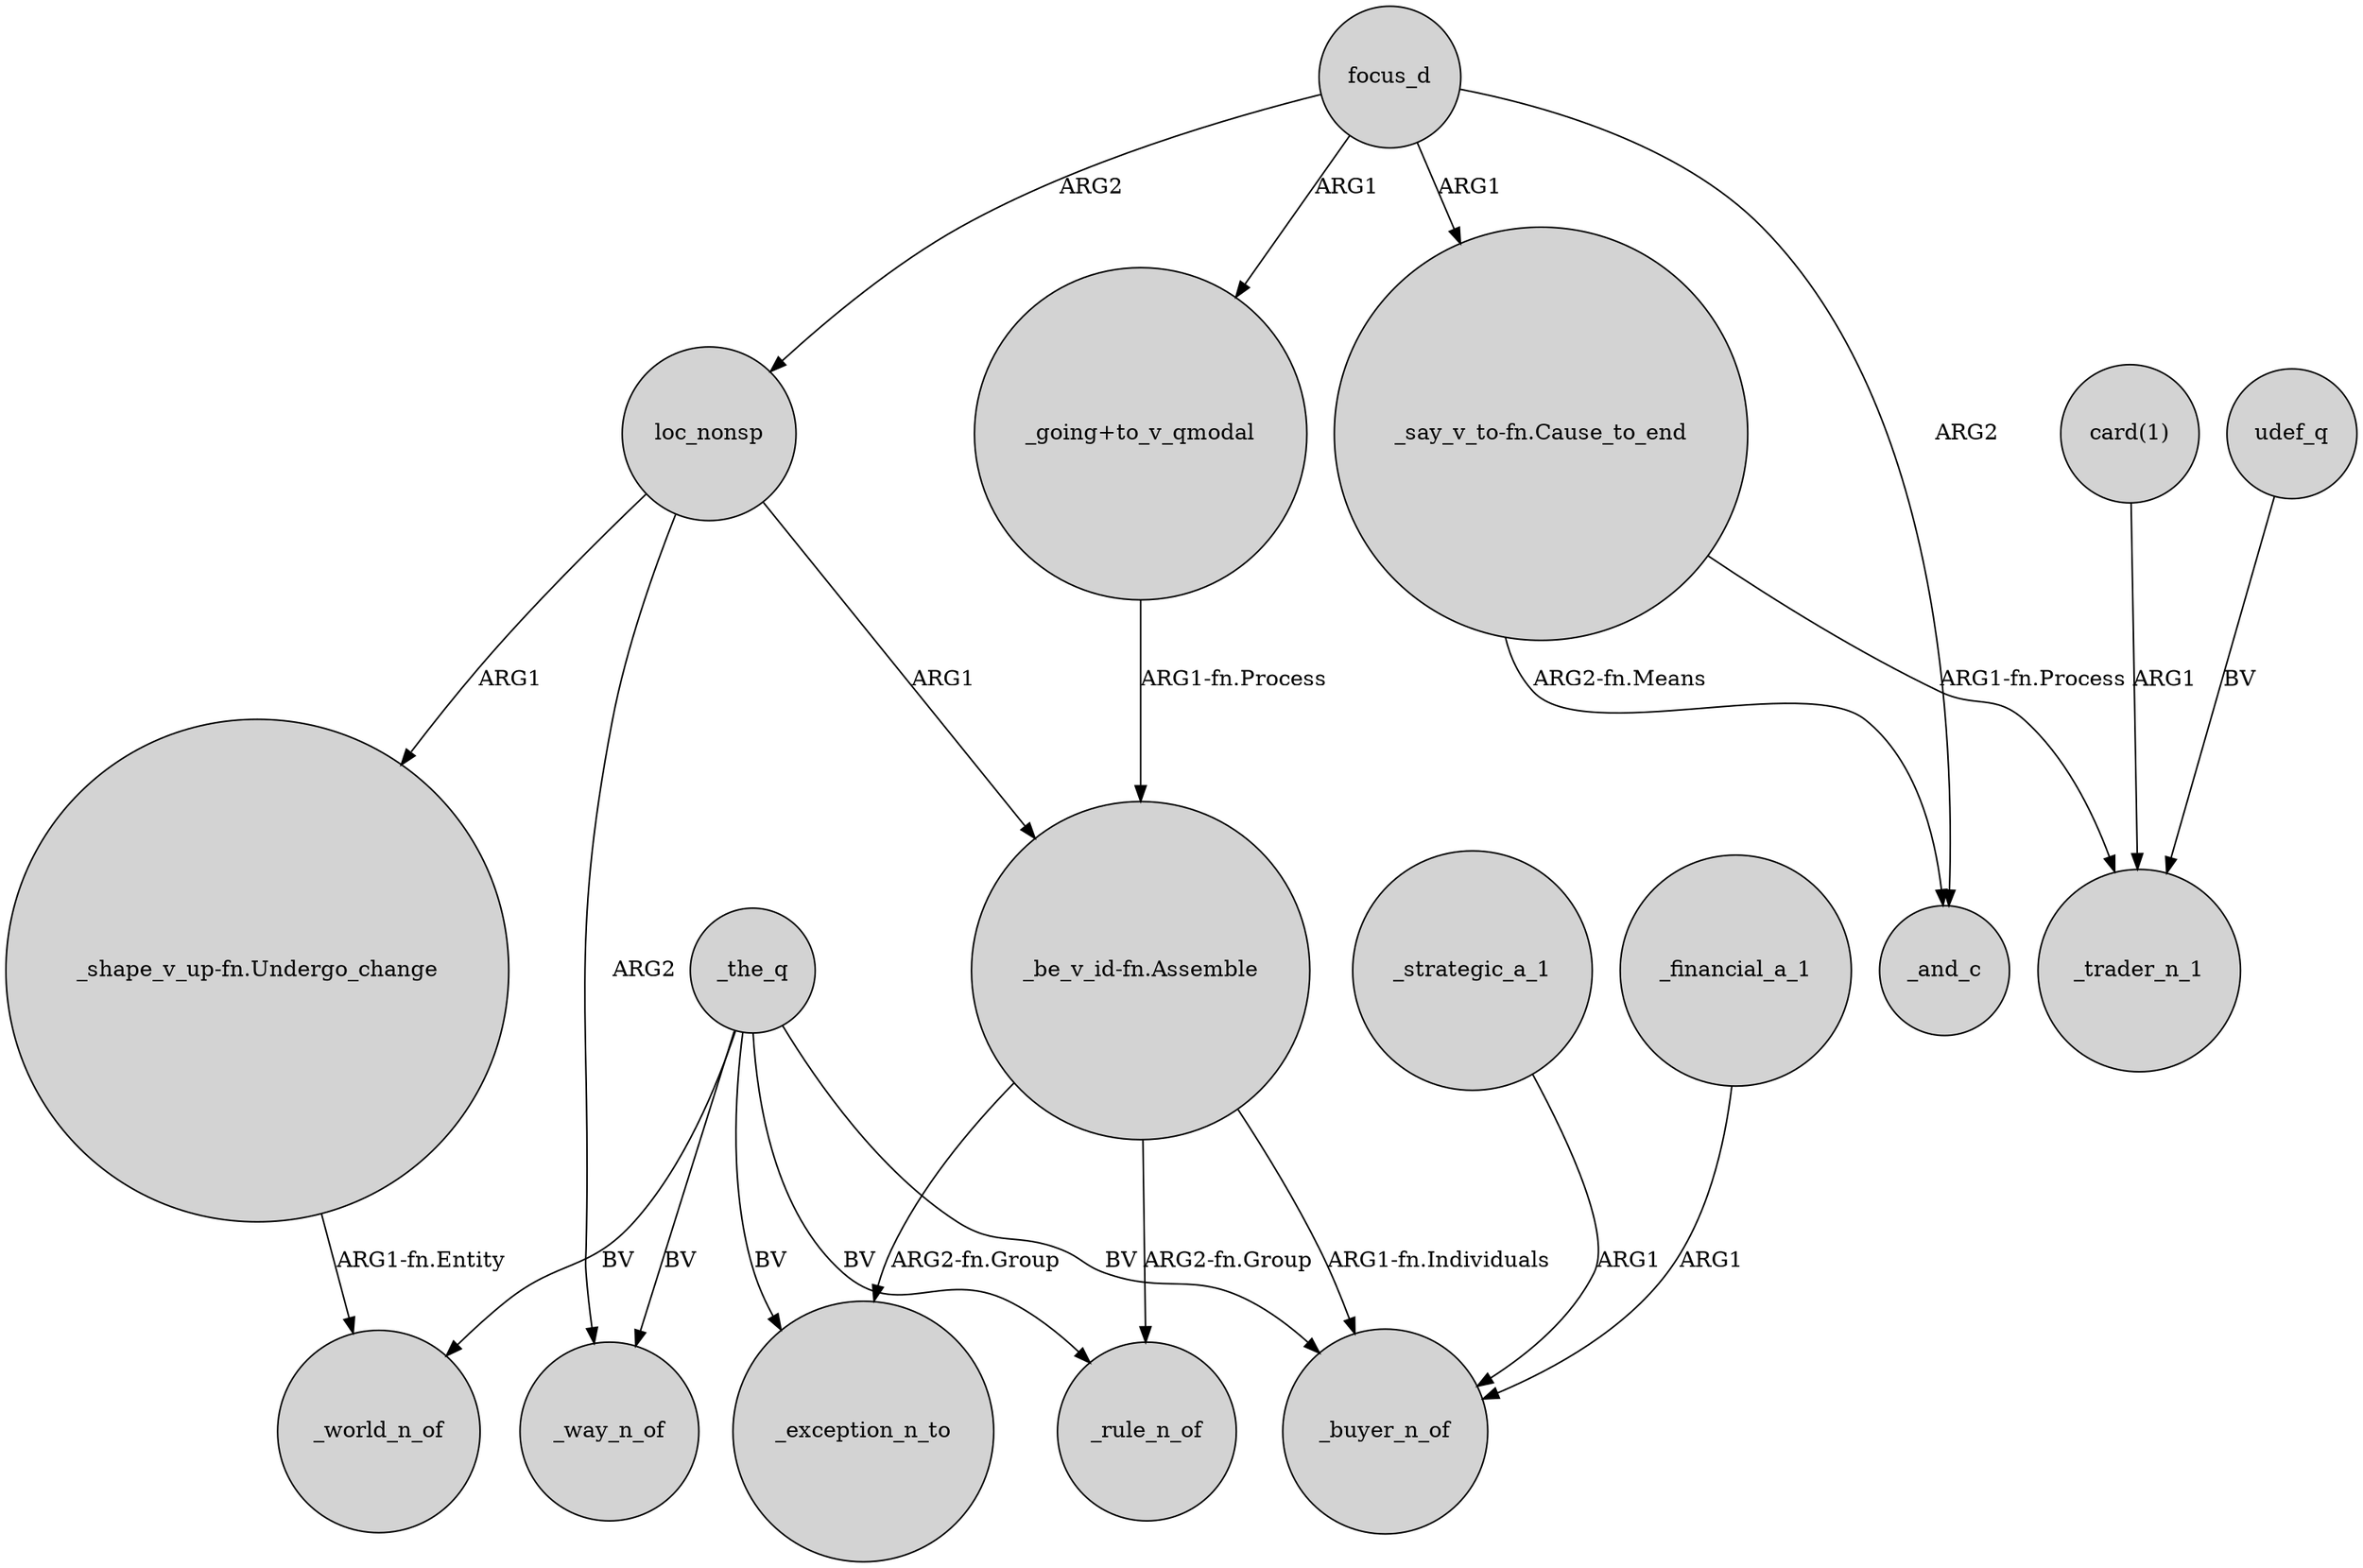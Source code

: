 digraph {
	node [shape=circle style=filled]
	loc_nonsp -> _way_n_of [label=ARG2]
	"_say_v_to-fn.Cause_to_end" -> _trader_n_1 [label="ARG1-fn.Process"]
	"card(1)" -> _trader_n_1 [label=ARG1]
	"_say_v_to-fn.Cause_to_end" -> _and_c [label="ARG2-fn.Means"]
	_the_q -> _rule_n_of [label=BV]
	focus_d -> "_say_v_to-fn.Cause_to_end" [label=ARG1]
	_the_q -> _exception_n_to [label=BV]
	"_going+to_v_qmodal" -> "_be_v_id-fn.Assemble" [label="ARG1-fn.Process"]
	focus_d -> loc_nonsp [label=ARG2]
	focus_d -> "_going+to_v_qmodal" [label=ARG1]
	"_shape_v_up-fn.Undergo_change" -> _world_n_of [label="ARG1-fn.Entity"]
	udef_q -> _trader_n_1 [label=BV]
	_the_q -> _world_n_of [label=BV]
	_the_q -> _way_n_of [label=BV]
	"_be_v_id-fn.Assemble" -> _exception_n_to [label="ARG2-fn.Group"]
	"_be_v_id-fn.Assemble" -> _buyer_n_of [label="ARG1-fn.Individuals"]
	_strategic_a_1 -> _buyer_n_of [label=ARG1]
	_the_q -> _buyer_n_of [label=BV]
	loc_nonsp -> "_be_v_id-fn.Assemble" [label=ARG1]
	"_be_v_id-fn.Assemble" -> _rule_n_of [label="ARG2-fn.Group"]
	loc_nonsp -> "_shape_v_up-fn.Undergo_change" [label=ARG1]
	focus_d -> _and_c [label=ARG2]
	_financial_a_1 -> _buyer_n_of [label=ARG1]
}
